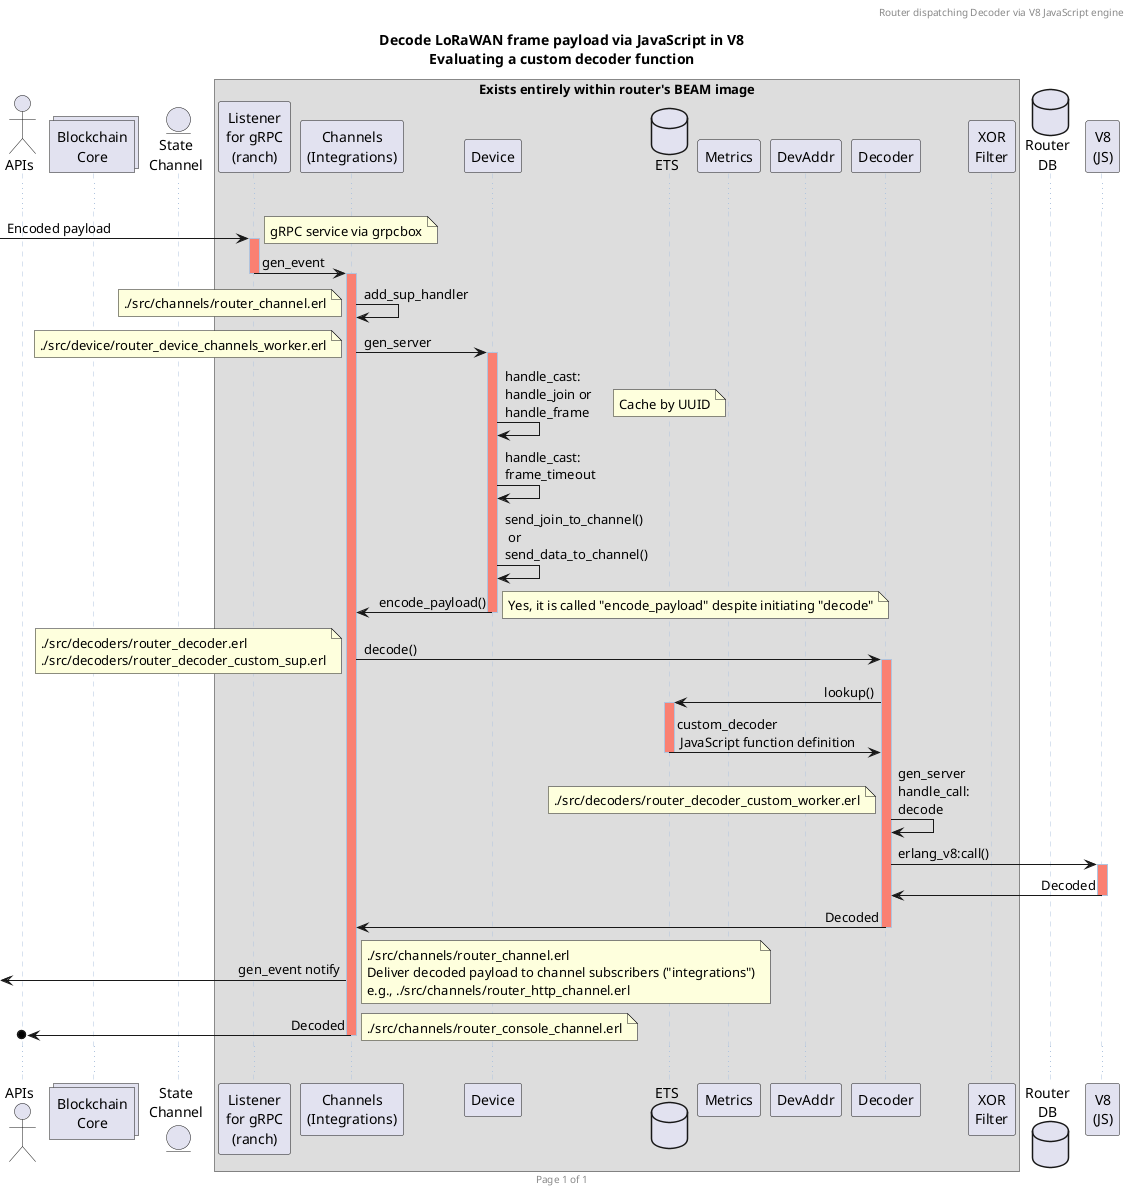 ' To generate diagrams, run: plantuml -tsvg *.plantuml
' On Debian-ish Linux, use latest .jar from plantuml.com

@startuml

header Router dispatching Decoder via V8 JavaScript engine
footer Page %page% of %lastpage%

' Preserve same sequence across all diagrams:
' (intentionally omitted: Lager)
actor        APIs                           as api      order 1
collections  "Blockchain\nCore"             as core     order 10
entity       "State\nChannel"               as sc       order 20
box "Exists entirely within router's BEAM image"
participant  "Listener\nfor gRPC\n(ranch)"  as listener order 30
'control      "Router\ninit/1"               as init     order 40
participant  "Channels\n(Integrations)"     as channels order 50
participant  Device                         as device   order 60
database     ETS                            as ets      order 61
participant  Metrics                        as metrics  order 70
participant  DevAddr                        as devaddr  order 80
participant  Decoder                        as decoder  order 90
participant  "XOR\nFilter"                  as xor      order 99
end box
database     "Router\nDB"                   as db       order 100
participant  "V8\n(JS)"                     as v8       order 200

title
        Decode LoRaWAN frame payload via JavaScript in V8
        Evaluating a custom decoder function
end title

skinparam sequence {
        LifeLineBorderColor #LightSteelBlue
        LifeLineBackgroundColor #Salmon
        MessageAlign direction
}

...

[-> listener ++: Encoded payload
note right: gRPC service via grpcbox
listener -> channels --++ : gen_event
channels -> channels : add_sup_handler
note left: ./src/channels/router_channel.erl

channels -> device ++ : gen_server
note left: ./src/device/router_device_channels_worker.erl

device -> device : handle_cast:\nhandle_join or\nhandle_frame
note right: Cache by UUID

device -> device : handle_cast:\nframe_timeout
device -> device : send_join_to_channel()\n or\nsend_data_to_channel()
channels <- device -- : encode_payload()
note right: Yes, it is called "encode_payload" despite initiating "decode"

channels -> decoder ++ : decode()
note left
        ./src/decoders/router_decoder.erl
        ./src/decoders/router_decoder_custom_sup.erl
end note
decoder -> ets ++ : lookup()
decoder <- ets -- : custom_decoder\n JavaScript function definition
decoder -> decoder : gen_server\nhandle_call:\ndecode
note left: ./src/decoders/router_decoder_custom_worker.erl
decoder -> v8 ++ : erlang_v8:call()
decoder <- v8 -- : Decoded
channels <- decoder -- : Decoded

[<- channels : gen_event notify
note right
        ./src/channels/router_channel.erl
        Deliver decoded payload to channel subscribers ("integrations")
        e.g., ./src/channels/router_http_channel.erl
end note

channels ->o api -- : Decoded
note right: ./src/channels/router_console_channel.erl

...

@enduml
